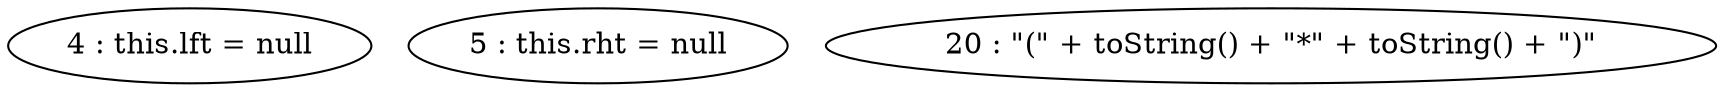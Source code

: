 digraph G {
"4 : this.lft = null"
"5 : this.rht = null"
"20 : \"(\" + toString() + \"*\" + toString() + \")\""
}